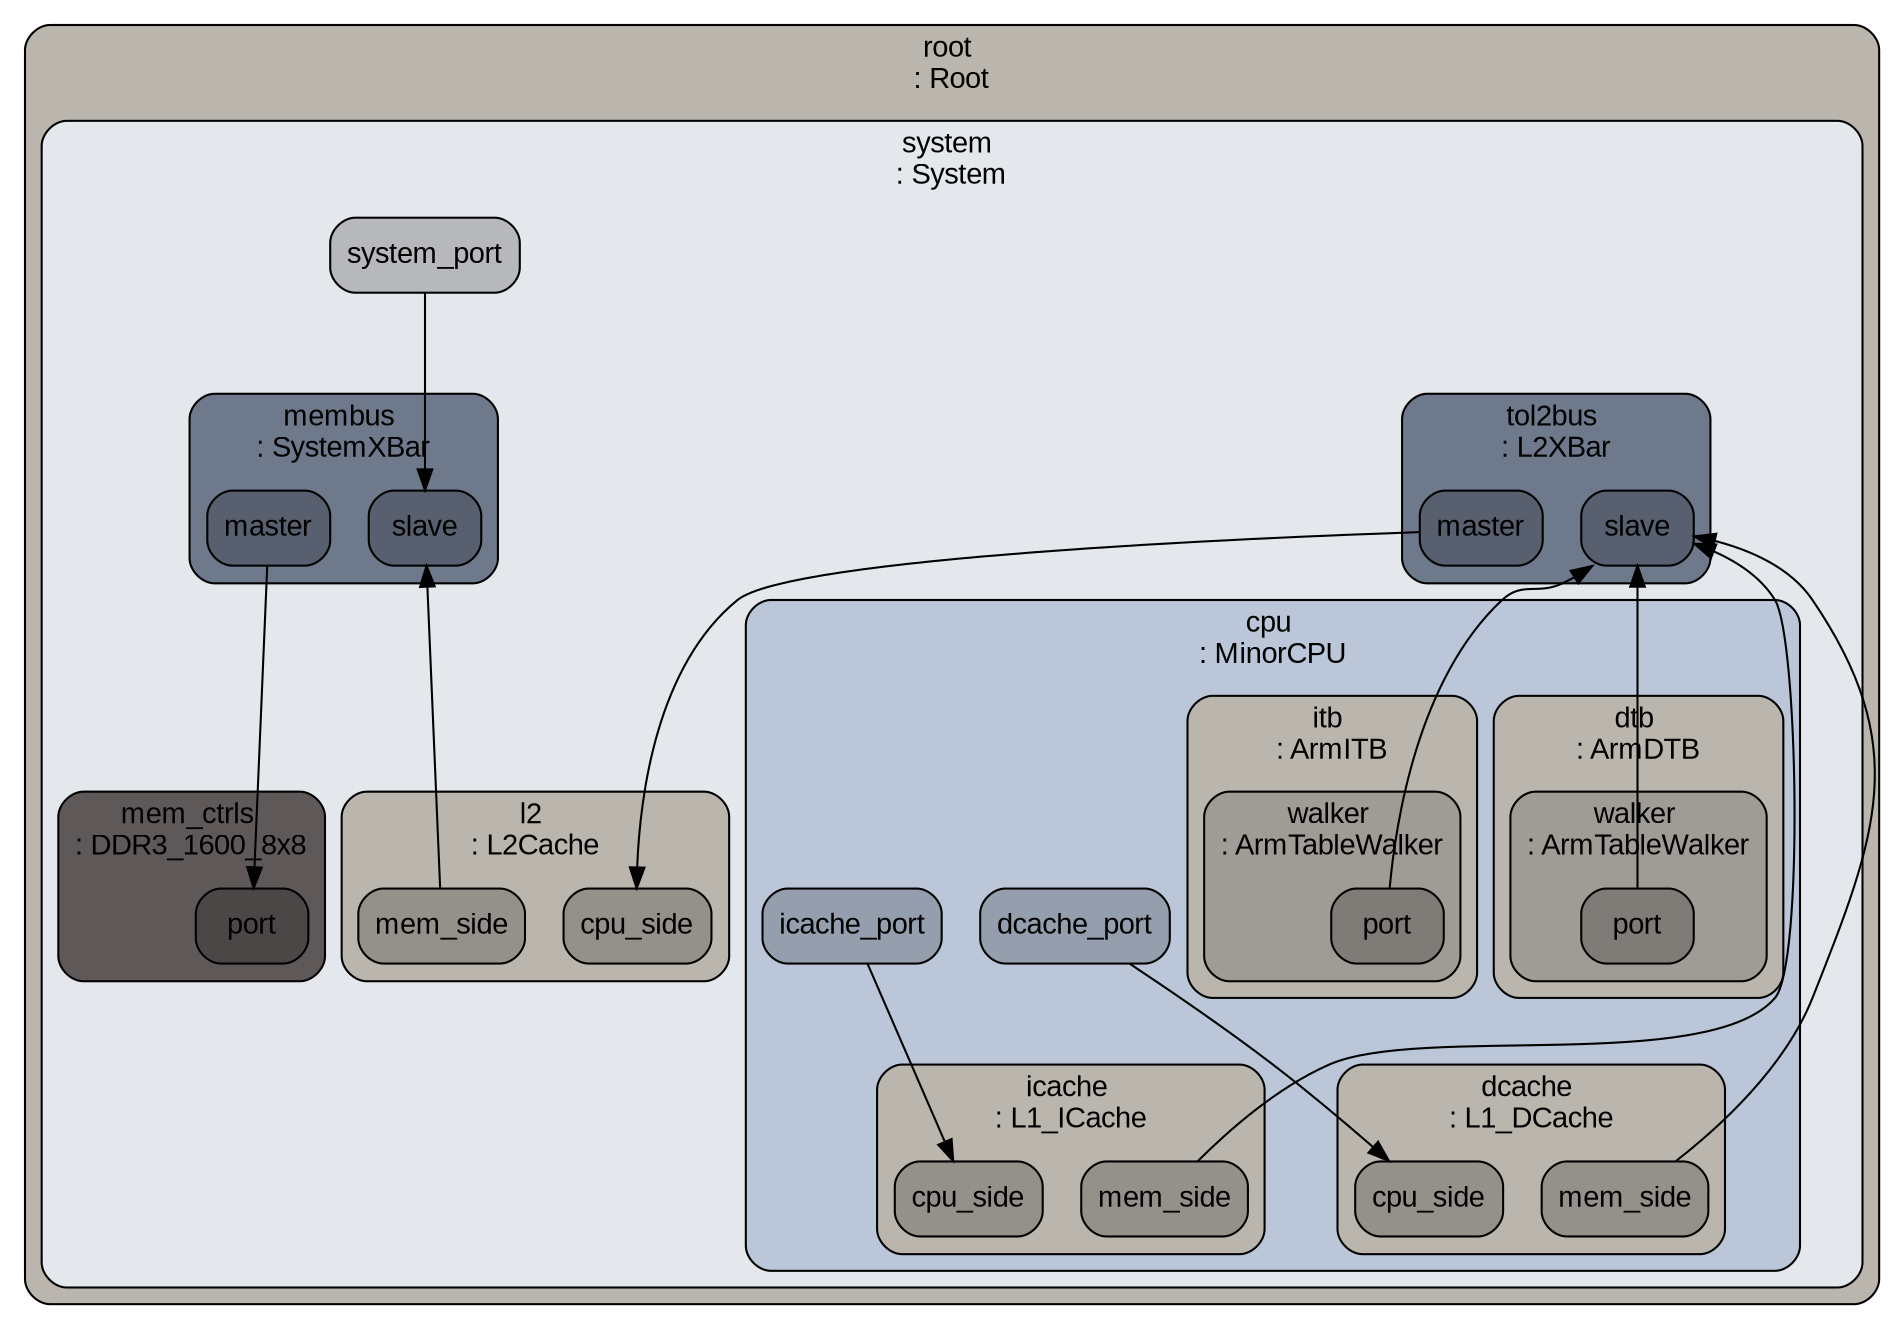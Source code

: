 digraph G {
ranksep="1.3";
subgraph cluster_root {
color="#000000";
fillcolor="#bab6ae";
fontcolor="#000000";
fontname=Arial;
fontsize=14;
label="root \n: Root";
shape=Mrecord;
style="rounded, filled";
tooltip="eventq_index&#61;0&#10;\full_system&#61;false&#10;\sim_quantum&#61;0&#10;\time_sync_enable&#61;false&#10;\time_sync_period&#61;100000000000&#10;\time_sync_spin_threshold&#61;100000000";
subgraph cluster_system {
color="#000000";
fillcolor="#e4e7eb";
fontcolor="#000000";
fontname=Arial;
fontsize=14;
label="system \n: System";
shape=Mrecord;
style="rounded, filled";
tooltip="boot_osflags&#61;a&#10;\cache_line_size&#61;128&#10;\eventq_index&#61;0&#10;\exit_on_work_items&#61;false&#10;\init_param&#61;0&#10;\kernel&#61;&#10;\kernel_addr_check&#61;true&#10;\kernel_extras&#61;&#10;\load_addr_mask&#61;18446744073709551615&#10;\load_offset&#61;0&#10;\mem_mode&#61;timing&#10;\mem_ranges&#61;0:536870911&#10;\memories&#61;system.mem_ctrls&#10;\mmap_using_noreserve&#61;false&#10;\multi_thread&#61;false&#10;\num_work_ids&#61;16&#10;\readfile&#61;&#10;\redirect_paths&#61;system.redirect_paths0 system.redirect_paths1 system.redirect_paths2 system.redirect_paths3&#10;\symbolfile&#61;&#10;\thermal_components&#61;&#10;\thermal_model&#61;Null&#10;\work_begin_ckpt_count&#61;0&#10;\work_begin_cpu_id_exit&#61;-1&#10;\work_begin_exit_count&#61;0&#10;\work_cpus_ckpt_count&#61;0&#10;\work_end_ckpt_count&#61;0&#10;\work_end_exit_count&#61;0&#10;\work_item_id&#61;-1";
system_system_port [color="#000000", fillcolor="#b6b8bc", fontcolor="#000000", fontname=Arial, fontsize=14, label=system_port, shape=Mrecord, style="rounded, filled"];
subgraph cluster_system_membus {
color="#000000";
fillcolor="#6f798c";
fontcolor="#000000";
fontname=Arial;
fontsize=14;
label="membus \n: SystemXBar";
shape=Mrecord;
style="rounded, filled";
tooltip="clk_domain&#61;system.clk_domain&#10;\default_p_state&#61;UNDEFINED&#10;\eventq_index&#61;0&#10;\forward_latency&#61;4&#10;\frontend_latency&#61;3&#10;\max_outstanding_snoops&#61;512&#10;\max_routing_table_size&#61;512&#10;\p_state_clk_gate_bins&#61;20&#10;\p_state_clk_gate_max&#61;1000000000000&#10;\p_state_clk_gate_min&#61;1000&#10;\point_of_coherency&#61;true&#10;\point_of_unification&#61;true&#10;\power_model&#61;&#10;\response_latency&#61;2&#10;\snoop_filter&#61;system.membus.snoop_filter&#10;\snoop_response_latency&#61;4&#10;\system&#61;system&#10;\use_default_range&#61;false&#10;\width&#61;16";
system_membus_master [color="#000000", fillcolor="#586070", fontcolor="#000000", fontname=Arial, fontsize=14, label=master, shape=Mrecord, style="rounded, filled"];
system_membus_slave [color="#000000", fillcolor="#586070", fontcolor="#000000", fontname=Arial, fontsize=14, label=slave, shape=Mrecord, style="rounded, filled"];
subgraph cluster_system_membus_snoop_filter {
color="#000000";
fillcolor="#bab6ae";
fontcolor="#000000";
fontname=Arial;
fontsize=14;
label="snoop_filter \n: SnoopFilter";
shape=Mrecord;
style="rounded, filled";
tooltip="eventq_index&#61;0&#10;\lookup_latency&#61;1&#10;\max_capacity&#61;8388608&#10;\system&#61;system";
}

}

subgraph cluster_system_redirect_paths0 {
color="#000000";
fillcolor="#bab6ae";
fontcolor="#000000";
fontname=Arial;
fontsize=14;
label="redirect_paths0 \n: RedirectPath";
shape=Mrecord;
style="rounded, filled";
tooltip="app_path&#61;/proc&#10;\eventq_index&#61;0&#10;\host_paths&#61;libm/libm_CL128_L2Size4_Assoc08_L1DSize064_Assoc02/fs/proc";
}

subgraph cluster_system_redirect_paths1 {
color="#000000";
fillcolor="#bab6ae";
fontcolor="#000000";
fontname=Arial;
fontsize=14;
label="redirect_paths1 \n: RedirectPath";
shape=Mrecord;
style="rounded, filled";
tooltip="app_path&#61;/sys&#10;\eventq_index&#61;0&#10;\host_paths&#61;libm/libm_CL128_L2Size4_Assoc08_L1DSize064_Assoc02/fs/sys";
}

subgraph cluster_system_redirect_paths2 {
color="#000000";
fillcolor="#bab6ae";
fontcolor="#000000";
fontname=Arial;
fontsize=14;
label="redirect_paths2 \n: RedirectPath";
shape=Mrecord;
style="rounded, filled";
tooltip="app_path&#61;/tmp&#10;\eventq_index&#61;0&#10;\host_paths&#61;libm/libm_CL128_L2Size4_Assoc08_L1DSize064_Assoc02/fs/tmp";
}

subgraph cluster_system_redirect_paths3 {
color="#000000";
fillcolor="#bab6ae";
fontcolor="#000000";
fontname=Arial;
fontsize=14;
label="redirect_paths3 \n: RedirectPath";
shape=Mrecord;
style="rounded, filled";
tooltip="app_path&#61;/&#10;\eventq_index&#61;0&#10;\host_paths&#61;/";
}

subgraph cluster_system_tol2bus {
color="#000000";
fillcolor="#6f798c";
fontcolor="#000000";
fontname=Arial;
fontsize=14;
label="tol2bus \n: L2XBar";
shape=Mrecord;
style="rounded, filled";
tooltip="clk_domain&#61;system.cpu_clk_domain&#10;\default_p_state&#61;UNDEFINED&#10;\eventq_index&#61;0&#10;\forward_latency&#61;0&#10;\frontend_latency&#61;1&#10;\max_outstanding_snoops&#61;512&#10;\max_routing_table_size&#61;512&#10;\p_state_clk_gate_bins&#61;20&#10;\p_state_clk_gate_max&#61;1000000000000&#10;\p_state_clk_gate_min&#61;1000&#10;\point_of_coherency&#61;false&#10;\point_of_unification&#61;true&#10;\power_model&#61;&#10;\response_latency&#61;1&#10;\snoop_filter&#61;system.tol2bus.snoop_filter&#10;\snoop_response_latency&#61;1&#10;\system&#61;system&#10;\use_default_range&#61;false&#10;\width&#61;32";
system_tol2bus_master [color="#000000", fillcolor="#586070", fontcolor="#000000", fontname=Arial, fontsize=14, label=master, shape=Mrecord, style="rounded, filled"];
system_tol2bus_slave [color="#000000", fillcolor="#586070", fontcolor="#000000", fontname=Arial, fontsize=14, label=slave, shape=Mrecord, style="rounded, filled"];
subgraph cluster_system_tol2bus_snoop_filter {
color="#000000";
fillcolor="#bab6ae";
fontcolor="#000000";
fontname=Arial;
fontsize=14;
label="snoop_filter \n: SnoopFilter";
shape=Mrecord;
style="rounded, filled";
tooltip="eventq_index&#61;0&#10;\lookup_latency&#61;0&#10;\max_capacity&#61;8388608&#10;\system&#61;system";
}

}

subgraph cluster_system_voltage_domain {
color="#000000";
fillcolor="#bab6ae";
fontcolor="#000000";
fontname=Arial;
fontsize=14;
label="voltage_domain \n: VoltageDomain";
shape=Mrecord;
style="rounded, filled";
tooltip="eventq_index&#61;0&#10;\voltage&#61;1.0";
}

subgraph cluster_system_clk_domain {
color="#000000";
fillcolor="#bab6ae";
fontcolor="#000000";
fontname=Arial;
fontsize=14;
label="clk_domain \n: SrcClockDomain";
shape=Mrecord;
style="rounded, filled";
tooltip="clock&#61;1000&#10;\domain_id&#61;-1&#10;\eventq_index&#61;0&#10;\init_perf_level&#61;0&#10;\voltage_domain&#61;system.voltage_domain";
}

subgraph cluster_system_l2 {
color="#000000";
fillcolor="#bab6ae";
fontcolor="#000000";
fontname=Arial;
fontsize=14;
label="l2 \n: L2Cache";
shape=Mrecord;
style="rounded, filled";
tooltip="addr_ranges&#61;0:18446744073709551615&#10;\assoc&#61;8&#10;\clk_domain&#61;system.cpu_clk_domain&#10;\clusivity&#61;mostly_incl&#10;\compressor&#61;Null&#10;\data_latency&#61;20&#10;\default_p_state&#61;UNDEFINED&#10;\demand_mshr_reserve&#61;1&#10;\eventq_index&#61;0&#10;\is_read_only&#61;false&#10;\max_miss_count&#61;0&#10;\mshrs&#61;20&#10;\p_state_clk_gate_bins&#61;20&#10;\p_state_clk_gate_max&#61;1000000000000&#10;\p_state_clk_gate_min&#61;1000&#10;\power_model&#61;&#10;\prefetch_on_access&#61;false&#10;\prefetcher&#61;Null&#10;\replacement_policy&#61;system.l2.replacement_policy&#10;\response_latency&#61;20&#10;\sequential_access&#61;false&#10;\size&#61;4194304&#10;\system&#61;system&#10;\tag_latency&#61;20&#10;\tags&#61;system.l2.tags&#10;\tgts_per_mshr&#61;12&#10;\warmup_percentage&#61;0&#10;\write_allocator&#61;Null&#10;\write_buffers&#61;8&#10;\writeback_clean&#61;false";
system_l2_mem_side [color="#000000", fillcolor="#94918b", fontcolor="#000000", fontname=Arial, fontsize=14, label=mem_side, shape=Mrecord, style="rounded, filled"];
system_l2_cpu_side [color="#000000", fillcolor="#94918b", fontcolor="#000000", fontname=Arial, fontsize=14, label=cpu_side, shape=Mrecord, style="rounded, filled"];
subgraph cluster_system_l2_replacement_policy {
color="#000000";
fillcolor="#9f9c95";
fontcolor="#000000";
fontname=Arial;
fontsize=14;
label="replacement_policy \n: LRURP";
shape=Mrecord;
style="rounded, filled";
tooltip="eventq_index&#61;0";
}

subgraph cluster_system_l2_tags {
color="#000000";
fillcolor="#9f9c95";
fontcolor="#000000";
fontname=Arial;
fontsize=14;
label="tags \n: BaseSetAssoc";
shape=Mrecord;
style="rounded, filled";
tooltip="assoc&#61;8&#10;\block_size&#61;128&#10;\clk_domain&#61;system.cpu_clk_domain&#10;\default_p_state&#61;UNDEFINED&#10;\entry_size&#61;128&#10;\eventq_index&#61;0&#10;\indexing_policy&#61;system.l2.tags.indexing_policy&#10;\p_state_clk_gate_bins&#61;20&#10;\p_state_clk_gate_max&#61;1000000000000&#10;\p_state_clk_gate_min&#61;1000&#10;\power_model&#61;&#10;\replacement_policy&#61;system.l2.replacement_policy&#10;\sequential_access&#61;false&#10;\size&#61;4194304&#10;\system&#61;system&#10;\tag_latency&#61;20&#10;\warmup_percentage&#61;0";
subgraph cluster_system_l2_tags_indexing_policy {
color="#000000";
fillcolor="#84827c";
fontcolor="#000000";
fontname=Arial;
fontsize=14;
label="indexing_policy \n: SetAssociative";
shape=Mrecord;
style="rounded, filled";
tooltip="assoc&#61;8&#10;\entry_size&#61;128&#10;\eventq_index&#61;0&#10;\size&#61;4194304";
}

}

}

subgraph cluster_system_cpu_voltage_domain {
color="#000000";
fillcolor="#bab6ae";
fontcolor="#000000";
fontname=Arial;
fontsize=14;
label="cpu_voltage_domain \n: VoltageDomain";
shape=Mrecord;
style="rounded, filled";
tooltip="eventq_index&#61;0&#10;\voltage&#61;1.0";
}

subgraph cluster_system_mem_ctrls {
color="#000000";
fillcolor="#5e5958";
fontcolor="#000000";
fontname=Arial;
fontsize=14;
label="mem_ctrls \n: DDR3_1600_8x8";
shape=Mrecord;
style="rounded, filled";
tooltip="IDD0&#61;0.055&#10;\IDD02&#61;0.0&#10;\IDD2N&#61;0.032&#10;\IDD2N2&#61;0.0&#10;\IDD2P0&#61;0.0&#10;\IDD2P02&#61;0.0&#10;\IDD2P1&#61;0.032&#10;\IDD2P12&#61;0.0&#10;\IDD3N&#61;0.038&#10;\IDD3N2&#61;0.0&#10;\IDD3P0&#61;0.0&#10;\IDD3P02&#61;0.0&#10;\IDD3P1&#61;0.038&#10;\IDD3P12&#61;0.0&#10;\IDD4R&#61;0.157&#10;\IDD4R2&#61;0.0&#10;\IDD4W&#61;0.125&#10;\IDD4W2&#61;0.0&#10;\IDD5&#61;0.235&#10;\IDD52&#61;0.0&#10;\IDD6&#61;0.02&#10;\IDD62&#61;0.0&#10;\VDD&#61;1.5&#10;\VDD2&#61;0.0&#10;\activation_limit&#61;4&#10;\addr_mapping&#61;RoRaBaCoCh&#10;\bank_groups_per_rank&#61;0&#10;\banks_per_rank&#61;8&#10;\burst_length&#61;8&#10;\clk_domain&#61;system.clk_domain&#10;\conf_table_reported&#61;true&#10;\default_p_state&#61;UNDEFINED&#10;\device_bus_width&#61;8&#10;\device_rowbuffer_size&#61;1024&#10;\device_size&#61;536870912&#10;\devices_per_rank&#61;8&#10;\dll&#61;true&#10;\enable_dram_powerdown&#61;false&#10;\eventq_index&#61;0&#10;\in_addr_map&#61;true&#10;\kvm_map&#61;true&#10;\max_accesses_per_row&#61;16&#10;\mem_sched_policy&#61;frfcfs&#10;\min_writes_per_switch&#61;16&#10;\null&#61;false&#10;\p_state_clk_gate_bins&#61;20&#10;\p_state_clk_gate_max&#61;1000000000000&#10;\p_state_clk_gate_min&#61;1000&#10;\page_policy&#61;open_adaptive&#10;\power_model&#61;&#10;\qos_masters&#61;               &#10;\qos_policy&#61;Null&#10;\qos_priorities&#61;1&#10;\qos_priority_escalation&#61;false&#10;\qos_q_policy&#61;fifo&#10;\qos_syncro_scheduler&#61;false&#10;\qos_turnaround_policy&#61;Null&#10;\range&#61;0:536870911&#10;\ranks_per_channel&#61;2&#10;\read_buffer_size&#61;32&#10;\static_backend_latency&#61;10000&#10;\static_frontend_latency&#61;10000&#10;\tBURST&#61;5000&#10;\tCCD_L&#61;0&#10;\tCCD_L_WR&#61;0&#10;\tCK&#61;1250&#10;\tCL&#61;13750&#10;\tCS&#61;2500&#10;\tRAS&#61;35000&#10;\tRCD&#61;13750&#10;\tREFI&#61;7800000&#10;\tRFC&#61;260000&#10;\tRP&#61;13750&#10;\tRRD&#61;6000&#10;\tRRD_L&#61;0&#10;\tRTP&#61;7500&#10;\tRTW&#61;2500&#10;\tWR&#61;15000&#10;\tWTR&#61;7500&#10;\tXAW&#61;30000&#10;\tXP&#61;6000&#10;\tXPDLL&#61;0&#10;\tXS&#61;270000&#10;\tXSDLL&#61;0&#10;\write_buffer_size&#61;64&#10;\write_high_thresh_perc&#61;85&#10;\write_low_thresh_perc&#61;50";
system_mem_ctrls_port [color="#000000", fillcolor="#4b4746", fontcolor="#000000", fontname=Arial, fontsize=14, label=port, shape=Mrecord, style="rounded, filled"];
}

subgraph cluster_system_dvfs_handler {
color="#000000";
fillcolor="#bab6ae";
fontcolor="#000000";
fontname=Arial;
fontsize=14;
label="dvfs_handler \n: DVFSHandler";
shape=Mrecord;
style="rounded, filled";
tooltip="domains&#61;&#10;\enable&#61;false&#10;\eventq_index&#61;0&#10;\sys_clk_domain&#61;system.clk_domain&#10;\transition_latency&#61;100000000";
}

subgraph cluster_system_cpu_clk_domain {
color="#000000";
fillcolor="#bab6ae";
fontcolor="#000000";
fontname=Arial;
fontsize=14;
label="cpu_clk_domain \n: SrcClockDomain";
shape=Mrecord;
style="rounded, filled";
tooltip="clock&#61;500&#10;\domain_id&#61;-1&#10;\eventq_index&#61;0&#10;\init_perf_level&#61;0&#10;\voltage_domain&#61;system.cpu_voltage_domain";
}

subgraph cluster_system_cpu {
color="#000000";
fillcolor="#bbc6d9";
fontcolor="#000000";
fontname=Arial;
fontsize=14;
label="cpu \n: MinorCPU";
shape=Mrecord;
style="rounded, filled";
tooltip="branchPred&#61;system.cpu.branchPred&#10;\checker&#61;Null&#10;\clk_domain&#61;system.cpu_clk_domain&#10;\cpu_id&#61;0&#10;\decodeCycleInput&#61;true&#10;\decodeInputBufferSize&#61;3&#10;\decodeInputWidth&#61;2&#10;\decodeToExecuteForwardDelay&#61;1&#10;\default_p_state&#61;UNDEFINED&#10;\do_checkpoint_insts&#61;true&#10;\do_quiesce&#61;true&#10;\do_statistics_insts&#61;true&#10;\dtb&#61;system.cpu.dtb&#10;\enableIdling&#61;true&#10;\eventq_index&#61;0&#10;\executeAllowEarlyMemoryIssue&#61;true&#10;\executeBranchDelay&#61;1&#10;\executeCommitLimit&#61;2&#10;\executeCycleInput&#61;true&#10;\executeFuncUnits&#61;system.cpu.executeFuncUnits&#10;\executeInputBufferSize&#61;7&#10;\executeInputWidth&#61;2&#10;\executeIssueLimit&#61;2&#10;\executeLSQMaxStoreBufferStoresPerCycle&#61;2&#10;\executeLSQRequestsQueueSize&#61;1&#10;\executeLSQStoreBufferSize&#61;5&#10;\executeLSQTransfersQueueSize&#61;2&#10;\executeMaxAccessesInMemory&#61;2&#10;\executeMemoryCommitLimit&#61;1&#10;\executeMemoryIssueLimit&#61;1&#10;\executeMemoryWidth&#61;0&#10;\executeSetTraceTimeOnCommit&#61;true&#10;\executeSetTraceTimeOnIssue&#61;false&#10;\fetch1FetchLimit&#61;1&#10;\fetch1LineSnapWidth&#61;0&#10;\fetch1LineWidth&#61;0&#10;\fetch1ToFetch2BackwardDelay&#61;1&#10;\fetch1ToFetch2ForwardDelay&#61;1&#10;\fetch2CycleInput&#61;true&#10;\fetch2InputBufferSize&#61;2&#10;\fetch2ToDecodeForwardDelay&#61;1&#10;\function_trace&#61;false&#10;\function_trace_start&#61;0&#10;\interrupts&#61;system.cpu.interrupts&#10;\isa&#61;system.cpu.isa&#10;\itb&#61;system.cpu.itb&#10;\max_insts_all_threads&#61;0&#10;\max_insts_any_thread&#61;100000000&#10;\numThreads&#61;1&#10;\p_state_clk_gate_bins&#61;20&#10;\p_state_clk_gate_max&#61;1000000000000&#10;\p_state_clk_gate_min&#61;1000&#10;\power_gating_on_idle&#61;false&#10;\power_model&#61;&#10;\profile&#61;0&#10;\progress_interval&#61;0&#10;\pwr_gating_latency&#61;300&#10;\simpoint_start_insts&#61;&#10;\socket_id&#61;0&#10;\switched_out&#61;false&#10;\syscallRetryLatency&#61;10000&#10;\system&#61;system&#10;\threadPolicy&#61;RoundRobin&#10;\tracer&#61;system.cpu.tracer&#10;\wait_for_remote_gdb&#61;false&#10;\workload&#61;system.cpu.workload";
system_cpu_icache_port [color="#000000", fillcolor="#959ead", fontcolor="#000000", fontname=Arial, fontsize=14, label=icache_port, shape=Mrecord, style="rounded, filled"];
system_cpu_dcache_port [color="#000000", fillcolor="#959ead", fontcolor="#000000", fontname=Arial, fontsize=14, label=dcache_port, shape=Mrecord, style="rounded, filled"];
subgraph cluster_system_cpu_workload {
color="#000000";
fillcolor="#bab6ae";
fontcolor="#000000";
fontname=Arial;
fontsize=14;
label="workload \n: Process";
shape=Mrecord;
style="rounded, filled";
tooltip="cmd&#61;spec_cpu2006/470.lbm/src/speclibm 20 spec_cpu2006/470.lbm/data/lbm.in 0 1 spec_cpu2006/470.lbm/data/100_100_130_cf_a.of&#10;\cwd&#61;/home/vamoirid/my_gem5&#10;\drivers&#61;&#10;\egid&#61;100&#10;\env&#61;&#10;\errout&#61;cerr&#10;\euid&#61;100&#10;\eventq_index&#61;0&#10;\executable&#61;spec_cpu2006/470.lbm/src/speclibm&#10;\gid&#61;100&#10;\input&#61;cin&#10;\kvmInSE&#61;false&#10;\maxStackSize&#61;67108864&#10;\output&#61;cout&#10;\pgid&#61;100&#10;\pid&#61;100&#10;\ppid&#61;0&#10;\release&#61;5.1.0&#10;\simpoint&#61;0&#10;\system&#61;system&#10;\uid&#61;100&#10;\useArchPT&#61;false";
}

subgraph cluster_system_cpu_dtb {
color="#000000";
fillcolor="#bab6ae";
fontcolor="#000000";
fontname=Arial;
fontsize=14;
label="dtb \n: ArmDTB";
shape=Mrecord;
style="rounded, filled";
tooltip="eventq_index&#61;0&#10;\is_stage2&#61;false&#10;\size&#61;64&#10;\sys&#61;system&#10;\walker&#61;system.cpu.dtb.walker";
subgraph cluster_system_cpu_dtb_walker {
color="#000000";
fillcolor="#9f9c95";
fontcolor="#000000";
fontname=Arial;
fontsize=14;
label="walker \n: ArmTableWalker";
shape=Mrecord;
style="rounded, filled";
tooltip="clk_domain&#61;system.cpu_clk_domain&#10;\default_p_state&#61;UNDEFINED&#10;\eventq_index&#61;0&#10;\is_stage2&#61;false&#10;\num_squash_per_cycle&#61;2&#10;\p_state_clk_gate_bins&#61;20&#10;\p_state_clk_gate_max&#61;1000000000000&#10;\p_state_clk_gate_min&#61;1000&#10;\power_model&#61;&#10;\sys&#61;system";
system_cpu_dtb_walker_port [color="#000000", fillcolor="#7f7c77", fontcolor="#000000", fontname=Arial, fontsize=14, label=port, shape=Mrecord, style="rounded, filled"];
}

subgraph cluster_system_cpu_dtb_stage2_mmu {
color="#000000";
fillcolor="#9f9c95";
fontcolor="#000000";
fontname=Arial;
fontsize=14;
label="stage2_mmu \n: ArmStage2DMMU";
shape=Mrecord;
style="rounded, filled";
tooltip="eventq_index&#61;0&#10;\stage2_tlb&#61;system.cpu.dtb.stage2_mmu.stage2_tlb&#10;\sys&#61;system&#10;\tlb&#61;system.cpu.dtb";
subgraph cluster_system_cpu_dtb_stage2_mmu_stage2_tlb {
color="#000000";
fillcolor="#84827c";
fontcolor="#000000";
fontname=Arial;
fontsize=14;
label="stage2_tlb \n: ArmStage2TLB";
shape=Mrecord;
style="rounded, filled";
tooltip="eventq_index&#61;0&#10;\is_stage2&#61;true&#10;\size&#61;32&#10;\sys&#61;system&#10;\walker&#61;system.cpu.dtb.stage2_mmu.stage2_tlb.walker";
subgraph cluster_system_cpu_dtb_stage2_mmu_stage2_tlb_walker {
color="#000000";
fillcolor="#6a6863";
fontcolor="#000000";
fontname=Arial;
fontsize=14;
label="walker \n: ArmStage2TableWalker";
shape=Mrecord;
style="rounded, filled";
tooltip="clk_domain&#61;system.cpu_clk_domain&#10;\default_p_state&#61;UNDEFINED&#10;\eventq_index&#61;0&#10;\is_stage2&#61;true&#10;\num_squash_per_cycle&#61;2&#10;\p_state_clk_gate_bins&#61;20&#10;\p_state_clk_gate_max&#61;1000000000000&#10;\p_state_clk_gate_min&#61;1000&#10;\power_model&#61;&#10;\sys&#61;system";
}

}

}

}

subgraph cluster_system_cpu_interrupts {
color="#000000";
fillcolor="#bab6ae";
fontcolor="#000000";
fontname=Arial;
fontsize=14;
label="interrupts \n: ArmInterrupts";
shape=Mrecord;
style="rounded, filled";
tooltip="eventq_index&#61;0";
}

subgraph cluster_system_cpu_executeFuncUnits {
color="#000000";
fillcolor="#bab6ae";
fontcolor="#000000";
fontname=Arial;
fontsize=14;
label="executeFuncUnits \n: MinorDefaultFUPool";
shape=Mrecord;
style="rounded, filled";
tooltip="eventq_index&#61;0&#10;\funcUnits&#61;system.cpu.executeFuncUnits.funcUnits0 system.cpu.executeFuncUnits.funcUnits1 system.cpu.executeFuncUnits.funcUnits2 system.cpu.executeFuncUnits.funcUnits3 system.cpu.executeFuncUnits.funcUnits4 system.cpu.executeFuncUnits.funcUnits5 system.cpu.executeFuncUnits.funcUnits6 system.cpu.executeFuncUnits.funcUnits7";
subgraph cluster_system_cpu_executeFuncUnits_funcUnits0 {
color="#000000";
fillcolor="#9f9c95";
fontcolor="#000000";
fontname=Arial;
fontsize=14;
label="funcUnits0 \n: MinorDefaultIntFU";
shape=Mrecord;
style="rounded, filled";
tooltip="cantForwardFromFUIndices&#61;&#10;\eventq_index&#61;0&#10;\issueLat&#61;1&#10;\opClasses&#61;system.cpu.executeFuncUnits.funcUnits0.opClasses&#10;\opLat&#61;3&#10;\timings&#61;system.cpu.executeFuncUnits.funcUnits0.timings";
subgraph cluster_system_cpu_executeFuncUnits_funcUnits0_opClasses {
color="#000000";
fillcolor="#84827c";
fontcolor="#000000";
fontname=Arial;
fontsize=14;
label="opClasses \n: MinorOpClassSet";
shape=Mrecord;
style="rounded, filled";
tooltip="eventq_index&#61;0&#10;\opClasses&#61;system.cpu.executeFuncUnits.funcUnits0.opClasses.opClasses";
subgraph cluster_system_cpu_executeFuncUnits_funcUnits0_opClasses_opClasses {
color="#000000";
fillcolor="#6a6863";
fontcolor="#000000";
fontname=Arial;
fontsize=14;
label="opClasses \n: MinorOpClass";
shape=Mrecord;
style="rounded, filled";
tooltip="eventq_index&#61;0&#10;\opClass&#61;IntAlu";
}

}

subgraph cluster_system_cpu_executeFuncUnits_funcUnits0_timings {
color="#000000";
fillcolor="#84827c";
fontcolor="#000000";
fontname=Arial;
fontsize=14;
label="timings \n: MinorFUTiming";
shape=Mrecord;
style="rounded, filled";
tooltip="description&#61;Int&#10;\eventq_index&#61;0&#10;\extraAssumedLat&#61;0&#10;\extraCommitLat&#61;0&#10;\extraCommitLatExpr&#61;Null&#10;\mask&#61;0&#10;\match&#61;0&#10;\opClasses&#61;system.cpu.executeFuncUnits.funcUnits0.timings.opClasses&#10;\srcRegsRelativeLats&#61;2&#10;\suppress&#61;false";
subgraph cluster_system_cpu_executeFuncUnits_funcUnits0_timings_opClasses {
color="#000000";
fillcolor="#6a6863";
fontcolor="#000000";
fontname=Arial;
fontsize=14;
label="opClasses \n: MinorOpClassSet";
shape=Mrecord;
style="rounded, filled";
tooltip="eventq_index&#61;0&#10;\opClasses&#61;";
}

}

}

subgraph cluster_system_cpu_executeFuncUnits_funcUnits1 {
color="#000000";
fillcolor="#9f9c95";
fontcolor="#000000";
fontname=Arial;
fontsize=14;
label="funcUnits1 \n: MinorDefaultIntFU";
shape=Mrecord;
style="rounded, filled";
tooltip="cantForwardFromFUIndices&#61;&#10;\eventq_index&#61;0&#10;\issueLat&#61;1&#10;\opClasses&#61;system.cpu.executeFuncUnits.funcUnits1.opClasses&#10;\opLat&#61;3&#10;\timings&#61;system.cpu.executeFuncUnits.funcUnits1.timings";
subgraph cluster_system_cpu_executeFuncUnits_funcUnits1_opClasses {
color="#000000";
fillcolor="#84827c";
fontcolor="#000000";
fontname=Arial;
fontsize=14;
label="opClasses \n: MinorOpClassSet";
shape=Mrecord;
style="rounded, filled";
tooltip="eventq_index&#61;0&#10;\opClasses&#61;system.cpu.executeFuncUnits.funcUnits1.opClasses.opClasses";
subgraph cluster_system_cpu_executeFuncUnits_funcUnits1_opClasses_opClasses {
color="#000000";
fillcolor="#6a6863";
fontcolor="#000000";
fontname=Arial;
fontsize=14;
label="opClasses \n: MinorOpClass";
shape=Mrecord;
style="rounded, filled";
tooltip="eventq_index&#61;0&#10;\opClass&#61;IntAlu";
}

}

subgraph cluster_system_cpu_executeFuncUnits_funcUnits1_timings {
color="#000000";
fillcolor="#84827c";
fontcolor="#000000";
fontname=Arial;
fontsize=14;
label="timings \n: MinorFUTiming";
shape=Mrecord;
style="rounded, filled";
tooltip="description&#61;Int&#10;\eventq_index&#61;0&#10;\extraAssumedLat&#61;0&#10;\extraCommitLat&#61;0&#10;\extraCommitLatExpr&#61;Null&#10;\mask&#61;0&#10;\match&#61;0&#10;\opClasses&#61;system.cpu.executeFuncUnits.funcUnits1.timings.opClasses&#10;\srcRegsRelativeLats&#61;2&#10;\suppress&#61;false";
subgraph cluster_system_cpu_executeFuncUnits_funcUnits1_timings_opClasses {
color="#000000";
fillcolor="#6a6863";
fontcolor="#000000";
fontname=Arial;
fontsize=14;
label="opClasses \n: MinorOpClassSet";
shape=Mrecord;
style="rounded, filled";
tooltip="eventq_index&#61;0&#10;\opClasses&#61;";
}

}

}

subgraph cluster_system_cpu_executeFuncUnits_funcUnits2 {
color="#000000";
fillcolor="#9f9c95";
fontcolor="#000000";
fontname=Arial;
fontsize=14;
label="funcUnits2 \n: MinorDefaultIntMulFU";
shape=Mrecord;
style="rounded, filled";
tooltip="cantForwardFromFUIndices&#61;&#10;\eventq_index&#61;0&#10;\issueLat&#61;1&#10;\opClasses&#61;system.cpu.executeFuncUnits.funcUnits2.opClasses&#10;\opLat&#61;3&#10;\timings&#61;system.cpu.executeFuncUnits.funcUnits2.timings";
subgraph cluster_system_cpu_executeFuncUnits_funcUnits2_opClasses {
color="#000000";
fillcolor="#84827c";
fontcolor="#000000";
fontname=Arial;
fontsize=14;
label="opClasses \n: MinorOpClassSet";
shape=Mrecord;
style="rounded, filled";
tooltip="eventq_index&#61;0&#10;\opClasses&#61;system.cpu.executeFuncUnits.funcUnits2.opClasses.opClasses";
subgraph cluster_system_cpu_executeFuncUnits_funcUnits2_opClasses_opClasses {
color="#000000";
fillcolor="#6a6863";
fontcolor="#000000";
fontname=Arial;
fontsize=14;
label="opClasses \n: MinorOpClass";
shape=Mrecord;
style="rounded, filled";
tooltip="eventq_index&#61;0&#10;\opClass&#61;IntMult";
}

}

subgraph cluster_system_cpu_executeFuncUnits_funcUnits2_timings {
color="#000000";
fillcolor="#84827c";
fontcolor="#000000";
fontname=Arial;
fontsize=14;
label="timings \n: MinorFUTiming";
shape=Mrecord;
style="rounded, filled";
tooltip="description&#61;Mul&#10;\eventq_index&#61;0&#10;\extraAssumedLat&#61;0&#10;\extraCommitLat&#61;0&#10;\extraCommitLatExpr&#61;Null&#10;\mask&#61;0&#10;\match&#61;0&#10;\opClasses&#61;system.cpu.executeFuncUnits.funcUnits2.timings.opClasses&#10;\srcRegsRelativeLats&#61;0&#10;\suppress&#61;false";
subgraph cluster_system_cpu_executeFuncUnits_funcUnits2_timings_opClasses {
color="#000000";
fillcolor="#6a6863";
fontcolor="#000000";
fontname=Arial;
fontsize=14;
label="opClasses \n: MinorOpClassSet";
shape=Mrecord;
style="rounded, filled";
tooltip="eventq_index&#61;0&#10;\opClasses&#61;";
}

}

}

subgraph cluster_system_cpu_executeFuncUnits_funcUnits3 {
color="#000000";
fillcolor="#9f9c95";
fontcolor="#000000";
fontname=Arial;
fontsize=14;
label="funcUnits3 \n: MinorDefaultIntDivFU";
shape=Mrecord;
style="rounded, filled";
tooltip="cantForwardFromFUIndices&#61;&#10;\eventq_index&#61;0&#10;\issueLat&#61;9&#10;\opClasses&#61;system.cpu.executeFuncUnits.funcUnits3.opClasses&#10;\opLat&#61;9&#10;\timings&#61;";
subgraph cluster_system_cpu_executeFuncUnits_funcUnits3_opClasses {
color="#000000";
fillcolor="#84827c";
fontcolor="#000000";
fontname=Arial;
fontsize=14;
label="opClasses \n: MinorOpClassSet";
shape=Mrecord;
style="rounded, filled";
tooltip="eventq_index&#61;0&#10;\opClasses&#61;system.cpu.executeFuncUnits.funcUnits3.opClasses.opClasses";
subgraph cluster_system_cpu_executeFuncUnits_funcUnits3_opClasses_opClasses {
color="#000000";
fillcolor="#6a6863";
fontcolor="#000000";
fontname=Arial;
fontsize=14;
label="opClasses \n: MinorOpClass";
shape=Mrecord;
style="rounded, filled";
tooltip="eventq_index&#61;0&#10;\opClass&#61;IntDiv";
}

}

}

subgraph cluster_system_cpu_executeFuncUnits_funcUnits4 {
color="#000000";
fillcolor="#9f9c95";
fontcolor="#000000";
fontname=Arial;
fontsize=14;
label="funcUnits4 \n: MinorDefaultFloatSimdFU";
shape=Mrecord;
style="rounded, filled";
tooltip="cantForwardFromFUIndices&#61;&#10;\eventq_index&#61;0&#10;\issueLat&#61;1&#10;\opClasses&#61;system.cpu.executeFuncUnits.funcUnits4.opClasses&#10;\opLat&#61;6&#10;\timings&#61;system.cpu.executeFuncUnits.funcUnits4.timings";
subgraph cluster_system_cpu_executeFuncUnits_funcUnits4_opClasses {
color="#000000";
fillcolor="#84827c";
fontcolor="#000000";
fontname=Arial;
fontsize=14;
label="opClasses \n: MinorOpClassSet";
shape=Mrecord;
style="rounded, filled";
tooltip="eventq_index&#61;0&#10;\opClasses&#61;system.cpu.executeFuncUnits.funcUnits4.opClasses.opClasses00 system.cpu.executeFuncUnits.funcUnits4.opClasses.opClasses01 system.cpu.executeFuncUnits.funcUnits4.opClasses.opClasses02 system.cpu.executeFuncUnits.funcUnits4.opClasses.opClasses03 system.cpu.executeFuncUnits.funcUnits4.opClasses.opClasses04 system.cpu.executeFuncUnits.funcUnits4.opClasses.opClasses05 system.cpu.executeFuncUnits.funcUnits4.opClasses.opClasses06 system.cpu.executeFuncUnits.funcUnits4.opClasses.opClasses07 system.cpu.executeFuncUnits.funcUnits4.opClasses.opClasses08 system.cpu.executeFuncUnits.funcUnits4.opClasses.opClasses09 system.cpu.executeFuncUnits.funcUnits4.opClasses.opClasses10 system.cpu.executeFuncUnits.funcUnits4.opClasses.opClasses11 system.cpu.executeFuncUnits.funcUnits4.opClasses.opClasses12 system.cpu.executeFuncUnits.funcUnits4.opClasses.opClasses13 system.cpu.executeFuncUnits.funcUnits4.opClasses.opClasses14 system.cpu.executeFuncUnits.funcUnits4.opClasses.opClasses15 system.cpu.executeFuncUnits.funcUnits4.opClasses.opClasses16 system.cpu.executeFuncUnits.funcUnits4.opClasses.opClasses17 system.cpu.executeFuncUnits.funcUnits4.opClasses.opClasses18 system.cpu.executeFuncUnits.funcUnits4.opClasses.opClasses19 system.cpu.executeFuncUnits.funcUnits4.opClasses.opClasses20 system.cpu.executeFuncUnits.funcUnits4.opClasses.opClasses21 system.cpu.executeFuncUnits.funcUnits4.opClasses.opClasses22 system.cpu.executeFuncUnits.funcUnits4.opClasses.opClasses23 system.cpu.executeFuncUnits.funcUnits4.opClasses.opClasses24 system.cpu.executeFuncUnits.funcUnits4.opClasses.opClasses25 system.cpu.executeFuncUnits.funcUnits4.opClasses.opClasses26 system.cpu.executeFuncUnits.funcUnits4.opClasses.opClasses27 system.cpu.executeFuncUnits.funcUnits4.opClasses.opClasses28 system.cpu.executeFuncUnits.funcUnits4.opClasses.opClasses29 system.cpu.executeFuncUnits.funcUnits4.opClasses.opClasses30 system.cpu.executeFuncUnits.funcUnits4.opClasses.opClasses31 system.cpu.executeFuncUnits.funcUnits4.opClasses.opClasses32 system.cpu.executeFuncUnits.funcUnits4.opClasses.opClasses33 system.cpu.executeFuncUnits.funcUnits4.opClasses.opClasses34 system.cpu.executeFuncUnits.funcUnits4.opClasses.opClasses35 system.cpu.executeFuncUnits.funcUnits4.opClasses.opClasses36 system.cpu.executeFuncUnits.funcUnits4.opClasses.opClasses37 system.cpu.executeFuncUnits.funcUnits4.opClasses.opClasses38 system.cpu.executeFuncUnits.funcUnits4.opClasses.opClasses39 system.cpu.executeFuncUnits.funcUnits4.opClasses.opClasses40 system.cpu.executeFuncUnits.funcUnits4.opClasses.opClasses41";
subgraph cluster_system_cpu_executeFuncUnits_funcUnits4_opClasses_opClasses00 {
color="#000000";
fillcolor="#6a6863";
fontcolor="#000000";
fontname=Arial;
fontsize=14;
label="opClasses00 \n: MinorOpClass";
shape=Mrecord;
style="rounded, filled";
tooltip="eventq_index&#61;0&#10;\opClass&#61;FloatAdd";
}

subgraph cluster_system_cpu_executeFuncUnits_funcUnits4_opClasses_opClasses01 {
color="#000000";
fillcolor="#6a6863";
fontcolor="#000000";
fontname=Arial;
fontsize=14;
label="opClasses01 \n: MinorOpClass";
shape=Mrecord;
style="rounded, filled";
tooltip="eventq_index&#61;0&#10;\opClass&#61;FloatCmp";
}

subgraph cluster_system_cpu_executeFuncUnits_funcUnits4_opClasses_opClasses02 {
color="#000000";
fillcolor="#6a6863";
fontcolor="#000000";
fontname=Arial;
fontsize=14;
label="opClasses02 \n: MinorOpClass";
shape=Mrecord;
style="rounded, filled";
tooltip="eventq_index&#61;0&#10;\opClass&#61;FloatCvt";
}

subgraph cluster_system_cpu_executeFuncUnits_funcUnits4_opClasses_opClasses03 {
color="#000000";
fillcolor="#6a6863";
fontcolor="#000000";
fontname=Arial;
fontsize=14;
label="opClasses03 \n: MinorOpClass";
shape=Mrecord;
style="rounded, filled";
tooltip="eventq_index&#61;0&#10;\opClass&#61;FloatMisc";
}

subgraph cluster_system_cpu_executeFuncUnits_funcUnits4_opClasses_opClasses04 {
color="#000000";
fillcolor="#6a6863";
fontcolor="#000000";
fontname=Arial;
fontsize=14;
label="opClasses04 \n: MinorOpClass";
shape=Mrecord;
style="rounded, filled";
tooltip="eventq_index&#61;0&#10;\opClass&#61;FloatMult";
}

subgraph cluster_system_cpu_executeFuncUnits_funcUnits4_opClasses_opClasses05 {
color="#000000";
fillcolor="#6a6863";
fontcolor="#000000";
fontname=Arial;
fontsize=14;
label="opClasses05 \n: MinorOpClass";
shape=Mrecord;
style="rounded, filled";
tooltip="eventq_index&#61;0&#10;\opClass&#61;FloatMultAcc";
}

subgraph cluster_system_cpu_executeFuncUnits_funcUnits4_opClasses_opClasses06 {
color="#000000";
fillcolor="#6a6863";
fontcolor="#000000";
fontname=Arial;
fontsize=14;
label="opClasses06 \n: MinorOpClass";
shape=Mrecord;
style="rounded, filled";
tooltip="eventq_index&#61;0&#10;\opClass&#61;FloatDiv";
}

subgraph cluster_system_cpu_executeFuncUnits_funcUnits4_opClasses_opClasses07 {
color="#000000";
fillcolor="#6a6863";
fontcolor="#000000";
fontname=Arial;
fontsize=14;
label="opClasses07 \n: MinorOpClass";
shape=Mrecord;
style="rounded, filled";
tooltip="eventq_index&#61;0&#10;\opClass&#61;FloatSqrt";
}

subgraph cluster_system_cpu_executeFuncUnits_funcUnits4_opClasses_opClasses08 {
color="#000000";
fillcolor="#6a6863";
fontcolor="#000000";
fontname=Arial;
fontsize=14;
label="opClasses08 \n: MinorOpClass";
shape=Mrecord;
style="rounded, filled";
tooltip="eventq_index&#61;0&#10;\opClass&#61;SimdAdd";
}

subgraph cluster_system_cpu_executeFuncUnits_funcUnits4_opClasses_opClasses09 {
color="#000000";
fillcolor="#6a6863";
fontcolor="#000000";
fontname=Arial;
fontsize=14;
label="opClasses09 \n: MinorOpClass";
shape=Mrecord;
style="rounded, filled";
tooltip="eventq_index&#61;0&#10;\opClass&#61;SimdAddAcc";
}

subgraph cluster_system_cpu_executeFuncUnits_funcUnits4_opClasses_opClasses10 {
color="#000000";
fillcolor="#6a6863";
fontcolor="#000000";
fontname=Arial;
fontsize=14;
label="opClasses10 \n: MinorOpClass";
shape=Mrecord;
style="rounded, filled";
tooltip="eventq_index&#61;0&#10;\opClass&#61;SimdAlu";
}

subgraph cluster_system_cpu_executeFuncUnits_funcUnits4_opClasses_opClasses11 {
color="#000000";
fillcolor="#6a6863";
fontcolor="#000000";
fontname=Arial;
fontsize=14;
label="opClasses11 \n: MinorOpClass";
shape=Mrecord;
style="rounded, filled";
tooltip="eventq_index&#61;0&#10;\opClass&#61;SimdCmp";
}

subgraph cluster_system_cpu_executeFuncUnits_funcUnits4_opClasses_opClasses12 {
color="#000000";
fillcolor="#6a6863";
fontcolor="#000000";
fontname=Arial;
fontsize=14;
label="opClasses12 \n: MinorOpClass";
shape=Mrecord;
style="rounded, filled";
tooltip="eventq_index&#61;0&#10;\opClass&#61;SimdCvt";
}

subgraph cluster_system_cpu_executeFuncUnits_funcUnits4_opClasses_opClasses13 {
color="#000000";
fillcolor="#6a6863";
fontcolor="#000000";
fontname=Arial;
fontsize=14;
label="opClasses13 \n: MinorOpClass";
shape=Mrecord;
style="rounded, filled";
tooltip="eventq_index&#61;0&#10;\opClass&#61;SimdMisc";
}

subgraph cluster_system_cpu_executeFuncUnits_funcUnits4_opClasses_opClasses14 {
color="#000000";
fillcolor="#6a6863";
fontcolor="#000000";
fontname=Arial;
fontsize=14;
label="opClasses14 \n: MinorOpClass";
shape=Mrecord;
style="rounded, filled";
tooltip="eventq_index&#61;0&#10;\opClass&#61;SimdMult";
}

subgraph cluster_system_cpu_executeFuncUnits_funcUnits4_opClasses_opClasses15 {
color="#000000";
fillcolor="#6a6863";
fontcolor="#000000";
fontname=Arial;
fontsize=14;
label="opClasses15 \n: MinorOpClass";
shape=Mrecord;
style="rounded, filled";
tooltip="eventq_index&#61;0&#10;\opClass&#61;SimdMultAcc";
}

subgraph cluster_system_cpu_executeFuncUnits_funcUnits4_opClasses_opClasses16 {
color="#000000";
fillcolor="#6a6863";
fontcolor="#000000";
fontname=Arial;
fontsize=14;
label="opClasses16 \n: MinorOpClass";
shape=Mrecord;
style="rounded, filled";
tooltip="eventq_index&#61;0&#10;\opClass&#61;SimdShift";
}

subgraph cluster_system_cpu_executeFuncUnits_funcUnits4_opClasses_opClasses17 {
color="#000000";
fillcolor="#6a6863";
fontcolor="#000000";
fontname=Arial;
fontsize=14;
label="opClasses17 \n: MinorOpClass";
shape=Mrecord;
style="rounded, filled";
tooltip="eventq_index&#61;0&#10;\opClass&#61;SimdShiftAcc";
}

subgraph cluster_system_cpu_executeFuncUnits_funcUnits4_opClasses_opClasses18 {
color="#000000";
fillcolor="#6a6863";
fontcolor="#000000";
fontname=Arial;
fontsize=14;
label="opClasses18 \n: MinorOpClass";
shape=Mrecord;
style="rounded, filled";
tooltip="eventq_index&#61;0&#10;\opClass&#61;SimdDiv";
}

subgraph cluster_system_cpu_executeFuncUnits_funcUnits4_opClasses_opClasses19 {
color="#000000";
fillcolor="#6a6863";
fontcolor="#000000";
fontname=Arial;
fontsize=14;
label="opClasses19 \n: MinorOpClass";
shape=Mrecord;
style="rounded, filled";
tooltip="eventq_index&#61;0&#10;\opClass&#61;SimdSqrt";
}

subgraph cluster_system_cpu_executeFuncUnits_funcUnits4_opClasses_opClasses20 {
color="#000000";
fillcolor="#6a6863";
fontcolor="#000000";
fontname=Arial;
fontsize=14;
label="opClasses20 \n: MinorOpClass";
shape=Mrecord;
style="rounded, filled";
tooltip="eventq_index&#61;0&#10;\opClass&#61;SimdFloatAdd";
}

subgraph cluster_system_cpu_executeFuncUnits_funcUnits4_opClasses_opClasses21 {
color="#000000";
fillcolor="#6a6863";
fontcolor="#000000";
fontname=Arial;
fontsize=14;
label="opClasses21 \n: MinorOpClass";
shape=Mrecord;
style="rounded, filled";
tooltip="eventq_index&#61;0&#10;\opClass&#61;SimdFloatAlu";
}

subgraph cluster_system_cpu_executeFuncUnits_funcUnits4_opClasses_opClasses22 {
color="#000000";
fillcolor="#6a6863";
fontcolor="#000000";
fontname=Arial;
fontsize=14;
label="opClasses22 \n: MinorOpClass";
shape=Mrecord;
style="rounded, filled";
tooltip="eventq_index&#61;0&#10;\opClass&#61;SimdFloatCmp";
}

subgraph cluster_system_cpu_executeFuncUnits_funcUnits4_opClasses_opClasses23 {
color="#000000";
fillcolor="#6a6863";
fontcolor="#000000";
fontname=Arial;
fontsize=14;
label="opClasses23 \n: MinorOpClass";
shape=Mrecord;
style="rounded, filled";
tooltip="eventq_index&#61;0&#10;\opClass&#61;SimdFloatCvt";
}

subgraph cluster_system_cpu_executeFuncUnits_funcUnits4_opClasses_opClasses24 {
color="#000000";
fillcolor="#6a6863";
fontcolor="#000000";
fontname=Arial;
fontsize=14;
label="opClasses24 \n: MinorOpClass";
shape=Mrecord;
style="rounded, filled";
tooltip="eventq_index&#61;0&#10;\opClass&#61;SimdFloatDiv";
}

subgraph cluster_system_cpu_executeFuncUnits_funcUnits4_opClasses_opClasses25 {
color="#000000";
fillcolor="#6a6863";
fontcolor="#000000";
fontname=Arial;
fontsize=14;
label="opClasses25 \n: MinorOpClass";
shape=Mrecord;
style="rounded, filled";
tooltip="eventq_index&#61;0&#10;\opClass&#61;SimdFloatMisc";
}

subgraph cluster_system_cpu_executeFuncUnits_funcUnits4_opClasses_opClasses26 {
color="#000000";
fillcolor="#6a6863";
fontcolor="#000000";
fontname=Arial;
fontsize=14;
label="opClasses26 \n: MinorOpClass";
shape=Mrecord;
style="rounded, filled";
tooltip="eventq_index&#61;0&#10;\opClass&#61;SimdFloatMult";
}

subgraph cluster_system_cpu_executeFuncUnits_funcUnits4_opClasses_opClasses27 {
color="#000000";
fillcolor="#6a6863";
fontcolor="#000000";
fontname=Arial;
fontsize=14;
label="opClasses27 \n: MinorOpClass";
shape=Mrecord;
style="rounded, filled";
tooltip="eventq_index&#61;0&#10;\opClass&#61;SimdFloatMultAcc";
}

subgraph cluster_system_cpu_executeFuncUnits_funcUnits4_opClasses_opClasses28 {
color="#000000";
fillcolor="#6a6863";
fontcolor="#000000";
fontname=Arial;
fontsize=14;
label="opClasses28 \n: MinorOpClass";
shape=Mrecord;
style="rounded, filled";
tooltip="eventq_index&#61;0&#10;\opClass&#61;SimdFloatSqrt";
}

subgraph cluster_system_cpu_executeFuncUnits_funcUnits4_opClasses_opClasses29 {
color="#000000";
fillcolor="#6a6863";
fontcolor="#000000";
fontname=Arial;
fontsize=14;
label="opClasses29 \n: MinorOpClass";
shape=Mrecord;
style="rounded, filled";
tooltip="eventq_index&#61;0&#10;\opClass&#61;SimdReduceAdd";
}

subgraph cluster_system_cpu_executeFuncUnits_funcUnits4_opClasses_opClasses30 {
color="#000000";
fillcolor="#6a6863";
fontcolor="#000000";
fontname=Arial;
fontsize=14;
label="opClasses30 \n: MinorOpClass";
shape=Mrecord;
style="rounded, filled";
tooltip="eventq_index&#61;0&#10;\opClass&#61;SimdReduceAlu";
}

subgraph cluster_system_cpu_executeFuncUnits_funcUnits4_opClasses_opClasses31 {
color="#000000";
fillcolor="#6a6863";
fontcolor="#000000";
fontname=Arial;
fontsize=14;
label="opClasses31 \n: MinorOpClass";
shape=Mrecord;
style="rounded, filled";
tooltip="eventq_index&#61;0&#10;\opClass&#61;SimdReduceCmp";
}

subgraph cluster_system_cpu_executeFuncUnits_funcUnits4_opClasses_opClasses32 {
color="#000000";
fillcolor="#6a6863";
fontcolor="#000000";
fontname=Arial;
fontsize=14;
label="opClasses32 \n: MinorOpClass";
shape=Mrecord;
style="rounded, filled";
tooltip="eventq_index&#61;0&#10;\opClass&#61;SimdFloatReduceAdd";
}

subgraph cluster_system_cpu_executeFuncUnits_funcUnits4_opClasses_opClasses33 {
color="#000000";
fillcolor="#6a6863";
fontcolor="#000000";
fontname=Arial;
fontsize=14;
label="opClasses33 \n: MinorOpClass";
shape=Mrecord;
style="rounded, filled";
tooltip="eventq_index&#61;0&#10;\opClass&#61;SimdFloatReduceCmp";
}

subgraph cluster_system_cpu_executeFuncUnits_funcUnits4_opClasses_opClasses34 {
color="#000000";
fillcolor="#6a6863";
fontcolor="#000000";
fontname=Arial;
fontsize=14;
label="opClasses34 \n: MinorOpClass";
shape=Mrecord;
style="rounded, filled";
tooltip="eventq_index&#61;0&#10;\opClass&#61;SimdAes";
}

subgraph cluster_system_cpu_executeFuncUnits_funcUnits4_opClasses_opClasses35 {
color="#000000";
fillcolor="#6a6863";
fontcolor="#000000";
fontname=Arial;
fontsize=14;
label="opClasses35 \n: MinorOpClass";
shape=Mrecord;
style="rounded, filled";
tooltip="eventq_index&#61;0&#10;\opClass&#61;SimdAesMix";
}

subgraph cluster_system_cpu_executeFuncUnits_funcUnits4_opClasses_opClasses36 {
color="#000000";
fillcolor="#6a6863";
fontcolor="#000000";
fontname=Arial;
fontsize=14;
label="opClasses36 \n: MinorOpClass";
shape=Mrecord;
style="rounded, filled";
tooltip="eventq_index&#61;0&#10;\opClass&#61;SimdSha1Hash";
}

subgraph cluster_system_cpu_executeFuncUnits_funcUnits4_opClasses_opClasses37 {
color="#000000";
fillcolor="#6a6863";
fontcolor="#000000";
fontname=Arial;
fontsize=14;
label="opClasses37 \n: MinorOpClass";
shape=Mrecord;
style="rounded, filled";
tooltip="eventq_index&#61;0&#10;\opClass&#61;SimdSha1Hash2";
}

subgraph cluster_system_cpu_executeFuncUnits_funcUnits4_opClasses_opClasses38 {
color="#000000";
fillcolor="#6a6863";
fontcolor="#000000";
fontname=Arial;
fontsize=14;
label="opClasses38 \n: MinorOpClass";
shape=Mrecord;
style="rounded, filled";
tooltip="eventq_index&#61;0&#10;\opClass&#61;SimdSha256Hash";
}

subgraph cluster_system_cpu_executeFuncUnits_funcUnits4_opClasses_opClasses39 {
color="#000000";
fillcolor="#6a6863";
fontcolor="#000000";
fontname=Arial;
fontsize=14;
label="opClasses39 \n: MinorOpClass";
shape=Mrecord;
style="rounded, filled";
tooltip="eventq_index&#61;0&#10;\opClass&#61;SimdSha256Hash2";
}

subgraph cluster_system_cpu_executeFuncUnits_funcUnits4_opClasses_opClasses40 {
color="#000000";
fillcolor="#6a6863";
fontcolor="#000000";
fontname=Arial;
fontsize=14;
label="opClasses40 \n: MinorOpClass";
shape=Mrecord;
style="rounded, filled";
tooltip="eventq_index&#61;0&#10;\opClass&#61;SimdShaSigma2";
}

subgraph cluster_system_cpu_executeFuncUnits_funcUnits4_opClasses_opClasses41 {
color="#000000";
fillcolor="#6a6863";
fontcolor="#000000";
fontname=Arial;
fontsize=14;
label="opClasses41 \n: MinorOpClass";
shape=Mrecord;
style="rounded, filled";
tooltip="eventq_index&#61;0&#10;\opClass&#61;SimdShaSigma3";
}

}

subgraph cluster_system_cpu_executeFuncUnits_funcUnits4_timings {
color="#000000";
fillcolor="#84827c";
fontcolor="#000000";
fontname=Arial;
fontsize=14;
label="timings \n: MinorFUTiming";
shape=Mrecord;
style="rounded, filled";
tooltip="description&#61;FloatSimd&#10;\eventq_index&#61;0&#10;\extraAssumedLat&#61;0&#10;\extraCommitLat&#61;0&#10;\extraCommitLatExpr&#61;Null&#10;\mask&#61;0&#10;\match&#61;0&#10;\opClasses&#61;system.cpu.executeFuncUnits.funcUnits4.timings.opClasses&#10;\srcRegsRelativeLats&#61;2&#10;\suppress&#61;false";
subgraph cluster_system_cpu_executeFuncUnits_funcUnits4_timings_opClasses {
color="#000000";
fillcolor="#6a6863";
fontcolor="#000000";
fontname=Arial;
fontsize=14;
label="opClasses \n: MinorOpClassSet";
shape=Mrecord;
style="rounded, filled";
tooltip="eventq_index&#61;0&#10;\opClasses&#61;";
}

}

}

subgraph cluster_system_cpu_executeFuncUnits_funcUnits5 {
color="#000000";
fillcolor="#9f9c95";
fontcolor="#000000";
fontname=Arial;
fontsize=14;
label="funcUnits5 \n: MinorDefaultPredFU";
shape=Mrecord;
style="rounded, filled";
tooltip="cantForwardFromFUIndices&#61;&#10;\eventq_index&#61;0&#10;\issueLat&#61;1&#10;\opClasses&#61;system.cpu.executeFuncUnits.funcUnits5.opClasses&#10;\opLat&#61;3&#10;\timings&#61;system.cpu.executeFuncUnits.funcUnits5.timings";
subgraph cluster_system_cpu_executeFuncUnits_funcUnits5_opClasses {
color="#000000";
fillcolor="#84827c";
fontcolor="#000000";
fontname=Arial;
fontsize=14;
label="opClasses \n: MinorOpClassSet";
shape=Mrecord;
style="rounded, filled";
tooltip="eventq_index&#61;0&#10;\opClasses&#61;system.cpu.executeFuncUnits.funcUnits5.opClasses.opClasses";
subgraph cluster_system_cpu_executeFuncUnits_funcUnits5_opClasses_opClasses {
color="#000000";
fillcolor="#6a6863";
fontcolor="#000000";
fontname=Arial;
fontsize=14;
label="opClasses \n: MinorOpClass";
shape=Mrecord;
style="rounded, filled";
tooltip="eventq_index&#61;0&#10;\opClass&#61;SimdPredAlu";
}

}

subgraph cluster_system_cpu_executeFuncUnits_funcUnits5_timings {
color="#000000";
fillcolor="#84827c";
fontcolor="#000000";
fontname=Arial;
fontsize=14;
label="timings \n: MinorFUTiming";
shape=Mrecord;
style="rounded, filled";
tooltip="description&#61;Pred&#10;\eventq_index&#61;0&#10;\extraAssumedLat&#61;0&#10;\extraCommitLat&#61;0&#10;\extraCommitLatExpr&#61;Null&#10;\mask&#61;0&#10;\match&#61;0&#10;\opClasses&#61;system.cpu.executeFuncUnits.funcUnits5.timings.opClasses&#10;\srcRegsRelativeLats&#61;2&#10;\suppress&#61;false";
subgraph cluster_system_cpu_executeFuncUnits_funcUnits5_timings_opClasses {
color="#000000";
fillcolor="#6a6863";
fontcolor="#000000";
fontname=Arial;
fontsize=14;
label="opClasses \n: MinorOpClassSet";
shape=Mrecord;
style="rounded, filled";
tooltip="eventq_index&#61;0&#10;\opClasses&#61;";
}

}

}

subgraph cluster_system_cpu_executeFuncUnits_funcUnits6 {
color="#000000";
fillcolor="#9f9c95";
fontcolor="#000000";
fontname=Arial;
fontsize=14;
label="funcUnits6 \n: MinorDefaultMemFU";
shape=Mrecord;
style="rounded, filled";
tooltip="cantForwardFromFUIndices&#61;&#10;\eventq_index&#61;0&#10;\issueLat&#61;1&#10;\opClasses&#61;system.cpu.executeFuncUnits.funcUnits6.opClasses&#10;\opLat&#61;1&#10;\timings&#61;system.cpu.executeFuncUnits.funcUnits6.timings";
subgraph cluster_system_cpu_executeFuncUnits_funcUnits6_opClasses {
color="#000000";
fillcolor="#84827c";
fontcolor="#000000";
fontname=Arial;
fontsize=14;
label="opClasses \n: MinorOpClassSet";
shape=Mrecord;
style="rounded, filled";
tooltip="eventq_index&#61;0&#10;\opClasses&#61;system.cpu.executeFuncUnits.funcUnits6.opClasses.opClasses0 system.cpu.executeFuncUnits.funcUnits6.opClasses.opClasses1 system.cpu.executeFuncUnits.funcUnits6.opClasses.opClasses2 system.cpu.executeFuncUnits.funcUnits6.opClasses.opClasses3";
subgraph cluster_system_cpu_executeFuncUnits_funcUnits6_opClasses_opClasses0 {
color="#000000";
fillcolor="#6a6863";
fontcolor="#000000";
fontname=Arial;
fontsize=14;
label="opClasses0 \n: MinorOpClass";
shape=Mrecord;
style="rounded, filled";
tooltip="eventq_index&#61;0&#10;\opClass&#61;MemRead";
}

subgraph cluster_system_cpu_executeFuncUnits_funcUnits6_opClasses_opClasses1 {
color="#000000";
fillcolor="#6a6863";
fontcolor="#000000";
fontname=Arial;
fontsize=14;
label="opClasses1 \n: MinorOpClass";
shape=Mrecord;
style="rounded, filled";
tooltip="eventq_index&#61;0&#10;\opClass&#61;MemWrite";
}

subgraph cluster_system_cpu_executeFuncUnits_funcUnits6_opClasses_opClasses2 {
color="#000000";
fillcolor="#6a6863";
fontcolor="#000000";
fontname=Arial;
fontsize=14;
label="opClasses2 \n: MinorOpClass";
shape=Mrecord;
style="rounded, filled";
tooltip="eventq_index&#61;0&#10;\opClass&#61;FloatMemRead";
}

subgraph cluster_system_cpu_executeFuncUnits_funcUnits6_opClasses_opClasses3 {
color="#000000";
fillcolor="#6a6863";
fontcolor="#000000";
fontname=Arial;
fontsize=14;
label="opClasses3 \n: MinorOpClass";
shape=Mrecord;
style="rounded, filled";
tooltip="eventq_index&#61;0&#10;\opClass&#61;FloatMemWrite";
}

}

subgraph cluster_system_cpu_executeFuncUnits_funcUnits6_timings {
color="#000000";
fillcolor="#84827c";
fontcolor="#000000";
fontname=Arial;
fontsize=14;
label="timings \n: MinorFUTiming";
shape=Mrecord;
style="rounded, filled";
tooltip="description&#61;Mem&#10;\eventq_index&#61;0&#10;\extraAssumedLat&#61;2&#10;\extraCommitLat&#61;0&#10;\extraCommitLatExpr&#61;Null&#10;\mask&#61;0&#10;\match&#61;0&#10;\opClasses&#61;system.cpu.executeFuncUnits.funcUnits6.timings.opClasses&#10;\srcRegsRelativeLats&#61;1&#10;\suppress&#61;false";
subgraph cluster_system_cpu_executeFuncUnits_funcUnits6_timings_opClasses {
color="#000000";
fillcolor="#6a6863";
fontcolor="#000000";
fontname=Arial;
fontsize=14;
label="opClasses \n: MinorOpClassSet";
shape=Mrecord;
style="rounded, filled";
tooltip="eventq_index&#61;0&#10;\opClasses&#61;";
}

}

}

subgraph cluster_system_cpu_executeFuncUnits_funcUnits7 {
color="#000000";
fillcolor="#9f9c95";
fontcolor="#000000";
fontname=Arial;
fontsize=14;
label="funcUnits7 \n: MinorDefaultMiscFU";
shape=Mrecord;
style="rounded, filled";
tooltip="cantForwardFromFUIndices&#61;&#10;\eventq_index&#61;0&#10;\issueLat&#61;1&#10;\opClasses&#61;system.cpu.executeFuncUnits.funcUnits7.opClasses&#10;\opLat&#61;1&#10;\timings&#61;";
subgraph cluster_system_cpu_executeFuncUnits_funcUnits7_opClasses {
color="#000000";
fillcolor="#84827c";
fontcolor="#000000";
fontname=Arial;
fontsize=14;
label="opClasses \n: MinorOpClassSet";
shape=Mrecord;
style="rounded, filled";
tooltip="eventq_index&#61;0&#10;\opClasses&#61;system.cpu.executeFuncUnits.funcUnits7.opClasses.opClasses0 system.cpu.executeFuncUnits.funcUnits7.opClasses.opClasses1";
subgraph cluster_system_cpu_executeFuncUnits_funcUnits7_opClasses_opClasses0 {
color="#000000";
fillcolor="#6a6863";
fontcolor="#000000";
fontname=Arial;
fontsize=14;
label="opClasses0 \n: MinorOpClass";
shape=Mrecord;
style="rounded, filled";
tooltip="eventq_index&#61;0&#10;\opClass&#61;IprAccess";
}

subgraph cluster_system_cpu_executeFuncUnits_funcUnits7_opClasses_opClasses1 {
color="#000000";
fillcolor="#6a6863";
fontcolor="#000000";
fontname=Arial;
fontsize=14;
label="opClasses1 \n: MinorOpClass";
shape=Mrecord;
style="rounded, filled";
tooltip="eventq_index&#61;0&#10;\opClass&#61;InstPrefetch";
}

}

}

}

subgraph cluster_system_cpu_icache {
color="#000000";
fillcolor="#bab6ae";
fontcolor="#000000";
fontname=Arial;
fontsize=14;
label="icache \n: L1_ICache";
shape=Mrecord;
style="rounded, filled";
tooltip="addr_ranges&#61;0:18446744073709551615&#10;\assoc&#61;2&#10;\clk_domain&#61;system.cpu_clk_domain&#10;\clusivity&#61;mostly_incl&#10;\compressor&#61;Null&#10;\data_latency&#61;2&#10;\default_p_state&#61;UNDEFINED&#10;\demand_mshr_reserve&#61;1&#10;\eventq_index&#61;0&#10;\is_read_only&#61;true&#10;\max_miss_count&#61;0&#10;\mshrs&#61;4&#10;\p_state_clk_gate_bins&#61;20&#10;\p_state_clk_gate_max&#61;1000000000000&#10;\p_state_clk_gate_min&#61;1000&#10;\power_model&#61;&#10;\prefetch_on_access&#61;false&#10;\prefetcher&#61;Null&#10;\replacement_policy&#61;system.cpu.icache.replacement_policy&#10;\response_latency&#61;2&#10;\sequential_access&#61;false&#10;\size&#61;32768&#10;\system&#61;system&#10;\tag_latency&#61;2&#10;\tags&#61;system.cpu.icache.tags&#10;\tgts_per_mshr&#61;20&#10;\warmup_percentage&#61;0&#10;\write_allocator&#61;Null&#10;\write_buffers&#61;8&#10;\writeback_clean&#61;true";
system_cpu_icache_mem_side [color="#000000", fillcolor="#94918b", fontcolor="#000000", fontname=Arial, fontsize=14, label=mem_side, shape=Mrecord, style="rounded, filled"];
system_cpu_icache_cpu_side [color="#000000", fillcolor="#94918b", fontcolor="#000000", fontname=Arial, fontsize=14, label=cpu_side, shape=Mrecord, style="rounded, filled"];
subgraph cluster_system_cpu_icache_replacement_policy {
color="#000000";
fillcolor="#9f9c95";
fontcolor="#000000";
fontname=Arial;
fontsize=14;
label="replacement_policy \n: LRURP";
shape=Mrecord;
style="rounded, filled";
tooltip="eventq_index&#61;0";
}

subgraph cluster_system_cpu_icache_tags {
color="#000000";
fillcolor="#9f9c95";
fontcolor="#000000";
fontname=Arial;
fontsize=14;
label="tags \n: BaseSetAssoc";
shape=Mrecord;
style="rounded, filled";
tooltip="assoc&#61;2&#10;\block_size&#61;128&#10;\clk_domain&#61;system.cpu_clk_domain&#10;\default_p_state&#61;UNDEFINED&#10;\entry_size&#61;128&#10;\eventq_index&#61;0&#10;\indexing_policy&#61;system.cpu.icache.tags.indexing_policy&#10;\p_state_clk_gate_bins&#61;20&#10;\p_state_clk_gate_max&#61;1000000000000&#10;\p_state_clk_gate_min&#61;1000&#10;\power_model&#61;&#10;\replacement_policy&#61;system.cpu.icache.replacement_policy&#10;\sequential_access&#61;false&#10;\size&#61;32768&#10;\system&#61;system&#10;\tag_latency&#61;2&#10;\warmup_percentage&#61;0";
subgraph cluster_system_cpu_icache_tags_indexing_policy {
color="#000000";
fillcolor="#84827c";
fontcolor="#000000";
fontname=Arial;
fontsize=14;
label="indexing_policy \n: SetAssociative";
shape=Mrecord;
style="rounded, filled";
tooltip="assoc&#61;2&#10;\entry_size&#61;128&#10;\eventq_index&#61;0&#10;\size&#61;32768";
}

}

}

subgraph cluster_system_cpu_dcache {
color="#000000";
fillcolor="#bab6ae";
fontcolor="#000000";
fontname=Arial;
fontsize=14;
label="dcache \n: L1_DCache";
shape=Mrecord;
style="rounded, filled";
tooltip="addr_ranges&#61;0:18446744073709551615&#10;\assoc&#61;2&#10;\clk_domain&#61;system.cpu_clk_domain&#10;\clusivity&#61;mostly_incl&#10;\compressor&#61;Null&#10;\data_latency&#61;2&#10;\default_p_state&#61;UNDEFINED&#10;\demand_mshr_reserve&#61;1&#10;\eventq_index&#61;0&#10;\is_read_only&#61;false&#10;\max_miss_count&#61;0&#10;\mshrs&#61;4&#10;\p_state_clk_gate_bins&#61;20&#10;\p_state_clk_gate_max&#61;1000000000000&#10;\p_state_clk_gate_min&#61;1000&#10;\power_model&#61;&#10;\prefetch_on_access&#61;false&#10;\prefetcher&#61;Null&#10;\replacement_policy&#61;system.cpu.dcache.replacement_policy&#10;\response_latency&#61;2&#10;\sequential_access&#61;false&#10;\size&#61;65536&#10;\system&#61;system&#10;\tag_latency&#61;2&#10;\tags&#61;system.cpu.dcache.tags&#10;\tgts_per_mshr&#61;20&#10;\warmup_percentage&#61;0&#10;\write_allocator&#61;Null&#10;\write_buffers&#61;8&#10;\writeback_clean&#61;false";
system_cpu_dcache_mem_side [color="#000000", fillcolor="#94918b", fontcolor="#000000", fontname=Arial, fontsize=14, label=mem_side, shape=Mrecord, style="rounded, filled"];
system_cpu_dcache_cpu_side [color="#000000", fillcolor="#94918b", fontcolor="#000000", fontname=Arial, fontsize=14, label=cpu_side, shape=Mrecord, style="rounded, filled"];
subgraph cluster_system_cpu_dcache_replacement_policy {
color="#000000";
fillcolor="#9f9c95";
fontcolor="#000000";
fontname=Arial;
fontsize=14;
label="replacement_policy \n: LRURP";
shape=Mrecord;
style="rounded, filled";
tooltip="eventq_index&#61;0";
}

subgraph cluster_system_cpu_dcache_tags {
color="#000000";
fillcolor="#9f9c95";
fontcolor="#000000";
fontname=Arial;
fontsize=14;
label="tags \n: BaseSetAssoc";
shape=Mrecord;
style="rounded, filled";
tooltip="assoc&#61;2&#10;\block_size&#61;128&#10;\clk_domain&#61;system.cpu_clk_domain&#10;\default_p_state&#61;UNDEFINED&#10;\entry_size&#61;128&#10;\eventq_index&#61;0&#10;\indexing_policy&#61;system.cpu.dcache.tags.indexing_policy&#10;\p_state_clk_gate_bins&#61;20&#10;\p_state_clk_gate_max&#61;1000000000000&#10;\p_state_clk_gate_min&#61;1000&#10;\power_model&#61;&#10;\replacement_policy&#61;system.cpu.dcache.replacement_policy&#10;\sequential_access&#61;false&#10;\size&#61;65536&#10;\system&#61;system&#10;\tag_latency&#61;2&#10;\warmup_percentage&#61;0";
subgraph cluster_system_cpu_dcache_tags_indexing_policy {
color="#000000";
fillcolor="#84827c";
fontcolor="#000000";
fontname=Arial;
fontsize=14;
label="indexing_policy \n: SetAssociative";
shape=Mrecord;
style="rounded, filled";
tooltip="assoc&#61;2&#10;\entry_size&#61;128&#10;\eventq_index&#61;0&#10;\size&#61;65536";
}

}

}

subgraph cluster_system_cpu_branchPred {
color="#000000";
fillcolor="#bab6ae";
fontcolor="#000000";
fontname=Arial;
fontsize=14;
label="branchPred \n: TournamentBP";
shape=Mrecord;
style="rounded, filled";
tooltip="BTBEntries&#61;4096&#10;\BTBTagSize&#61;16&#10;\RASSize&#61;16&#10;\choiceCtrBits&#61;2&#10;\choicePredictorSize&#61;8192&#10;\eventq_index&#61;0&#10;\globalCtrBits&#61;2&#10;\globalPredictorSize&#61;8192&#10;\indirectBranchPred&#61;system.cpu.branchPred.indirectBranchPred&#10;\instShiftAmt&#61;2&#10;\localCtrBits&#61;2&#10;\localHistoryTableSize&#61;2048&#10;\localPredictorSize&#61;2048&#10;\numThreads&#61;1";
subgraph cluster_system_cpu_branchPred_indirectBranchPred {
color="#000000";
fillcolor="#9f9c95";
fontcolor="#000000";
fontname=Arial;
fontsize=14;
label="indirectBranchPred \n: SimpleIndirectPredictor";
shape=Mrecord;
style="rounded, filled";
tooltip="eventq_index&#61;0&#10;\indirectGHRBits&#61;13&#10;\indirectHashGHR&#61;true&#10;\indirectHashTargets&#61;true&#10;\indirectPathLength&#61;3&#10;\indirectSets&#61;256&#10;\indirectTagSize&#61;16&#10;\indirectWays&#61;2&#10;\instShiftAmt&#61;2&#10;\numThreads&#61;1";
}

}

subgraph cluster_system_cpu_isa {
color="#000000";
fillcolor="#bab6ae";
fontcolor="#000000";
fontname=Arial;
fontsize=14;
label="isa \n: ArmISA";
shape=Mrecord;
style="rounded, filled";
tooltip="decoderFlavour&#61;Generic&#10;\eventq_index&#61;0&#10;\fpsid&#61;1090793632&#10;\id_aa64afr0_el1&#61;0&#10;\id_aa64afr1_el1&#61;0&#10;\id_aa64dfr0_el1&#61;1052678&#10;\id_aa64dfr1_el1&#61;0&#10;\id_aa64isar0_el1&#61;0&#10;\id_aa64isar1_el1&#61;0&#10;\id_aa64mmfr0_el1&#61;15728642&#10;\id_aa64mmfr1_el1&#61;1052672&#10;\id_aa64mmfr2_el1&#61;0&#10;\id_isar0&#61;34607377&#10;\id_isar1&#61;34677009&#10;\id_isar2&#61;555950401&#10;\id_isar3&#61;17899825&#10;\id_isar4&#61;268501314&#10;\id_isar5&#61;0&#10;\id_mmfr0&#61;270536963&#10;\id_mmfr1&#61;0&#10;\id_mmfr2&#61;19070976&#10;\id_mmfr3&#61;34611729&#10;\impdef_nop&#61;false&#10;\midr&#61;1091551472&#10;\pmu&#61;Null&#10;\sve_vl_se&#61;1&#10;\system&#61;system";
}

subgraph cluster_system_cpu_tracer {
color="#000000";
fillcolor="#bab6ae";
fontcolor="#000000";
fontname=Arial;
fontsize=14;
label="tracer \n: ExeTracer";
shape=Mrecord;
style="rounded, filled";
tooltip="eventq_index&#61;0";
}

subgraph cluster_system_cpu_itb {
color="#000000";
fillcolor="#bab6ae";
fontcolor="#000000";
fontname=Arial;
fontsize=14;
label="itb \n: ArmITB";
shape=Mrecord;
style="rounded, filled";
tooltip="eventq_index&#61;0&#10;\is_stage2&#61;false&#10;\size&#61;64&#10;\sys&#61;system&#10;\walker&#61;system.cpu.itb.walker";
subgraph cluster_system_cpu_itb_walker {
color="#000000";
fillcolor="#9f9c95";
fontcolor="#000000";
fontname=Arial;
fontsize=14;
label="walker \n: ArmTableWalker";
shape=Mrecord;
style="rounded, filled";
tooltip="clk_domain&#61;system.cpu_clk_domain&#10;\default_p_state&#61;UNDEFINED&#10;\eventq_index&#61;0&#10;\is_stage2&#61;false&#10;\num_squash_per_cycle&#61;2&#10;\p_state_clk_gate_bins&#61;20&#10;\p_state_clk_gate_max&#61;1000000000000&#10;\p_state_clk_gate_min&#61;1000&#10;\power_model&#61;&#10;\sys&#61;system";
system_cpu_itb_walker_port [color="#000000", fillcolor="#7f7c77", fontcolor="#000000", fontname=Arial, fontsize=14, label=port, shape=Mrecord, style="rounded, filled"];
}

subgraph cluster_system_cpu_itb_stage2_mmu {
color="#000000";
fillcolor="#9f9c95";
fontcolor="#000000";
fontname=Arial;
fontsize=14;
label="stage2_mmu \n: ArmStage2IMMU";
shape=Mrecord;
style="rounded, filled";
tooltip="eventq_index&#61;0&#10;\stage2_tlb&#61;system.cpu.itb.stage2_mmu.stage2_tlb&#10;\sys&#61;system&#10;\tlb&#61;system.cpu.itb";
subgraph cluster_system_cpu_itb_stage2_mmu_stage2_tlb {
color="#000000";
fillcolor="#84827c";
fontcolor="#000000";
fontname=Arial;
fontsize=14;
label="stage2_tlb \n: ArmStage2TLB";
shape=Mrecord;
style="rounded, filled";
tooltip="eventq_index&#61;0&#10;\is_stage2&#61;true&#10;\size&#61;32&#10;\sys&#61;system&#10;\walker&#61;system.cpu.itb.stage2_mmu.stage2_tlb.walker";
subgraph cluster_system_cpu_itb_stage2_mmu_stage2_tlb_walker {
color="#000000";
fillcolor="#6a6863";
fontcolor="#000000";
fontname=Arial;
fontsize=14;
label="walker \n: ArmStage2TableWalker";
shape=Mrecord;
style="rounded, filled";
tooltip="clk_domain&#61;system.cpu_clk_domain&#10;\default_p_state&#61;UNDEFINED&#10;\eventq_index&#61;0&#10;\is_stage2&#61;true&#10;\num_squash_per_cycle&#61;2&#10;\p_state_clk_gate_bins&#61;20&#10;\p_state_clk_gate_max&#61;1000000000000&#10;\p_state_clk_gate_min&#61;1000&#10;\power_model&#61;&#10;\sys&#61;system";
}

}

}

}

}

}

}

system_system_port -> system_membus_slave  [dir=forward];
system_membus_master -> system_mem_ctrls_port  [dir=forward];
system_membus_slave -> system_l2_mem_side  [dir=back];
system_tol2bus_master -> system_l2_cpu_side  [dir=forward];
system_tol2bus_slave -> system_cpu_icache_mem_side  [dir=back];
system_tol2bus_slave -> system_cpu_dcache_mem_side  [dir=back];
system_tol2bus_slave -> system_cpu_itb_walker_port  [dir=back];
system_tol2bus_slave -> system_cpu_dtb_walker_port  [dir=back];
system_cpu_icache_port -> system_cpu_icache_cpu_side  [dir=forward];
system_cpu_dcache_port -> system_cpu_dcache_cpu_side  [dir=forward];
}
